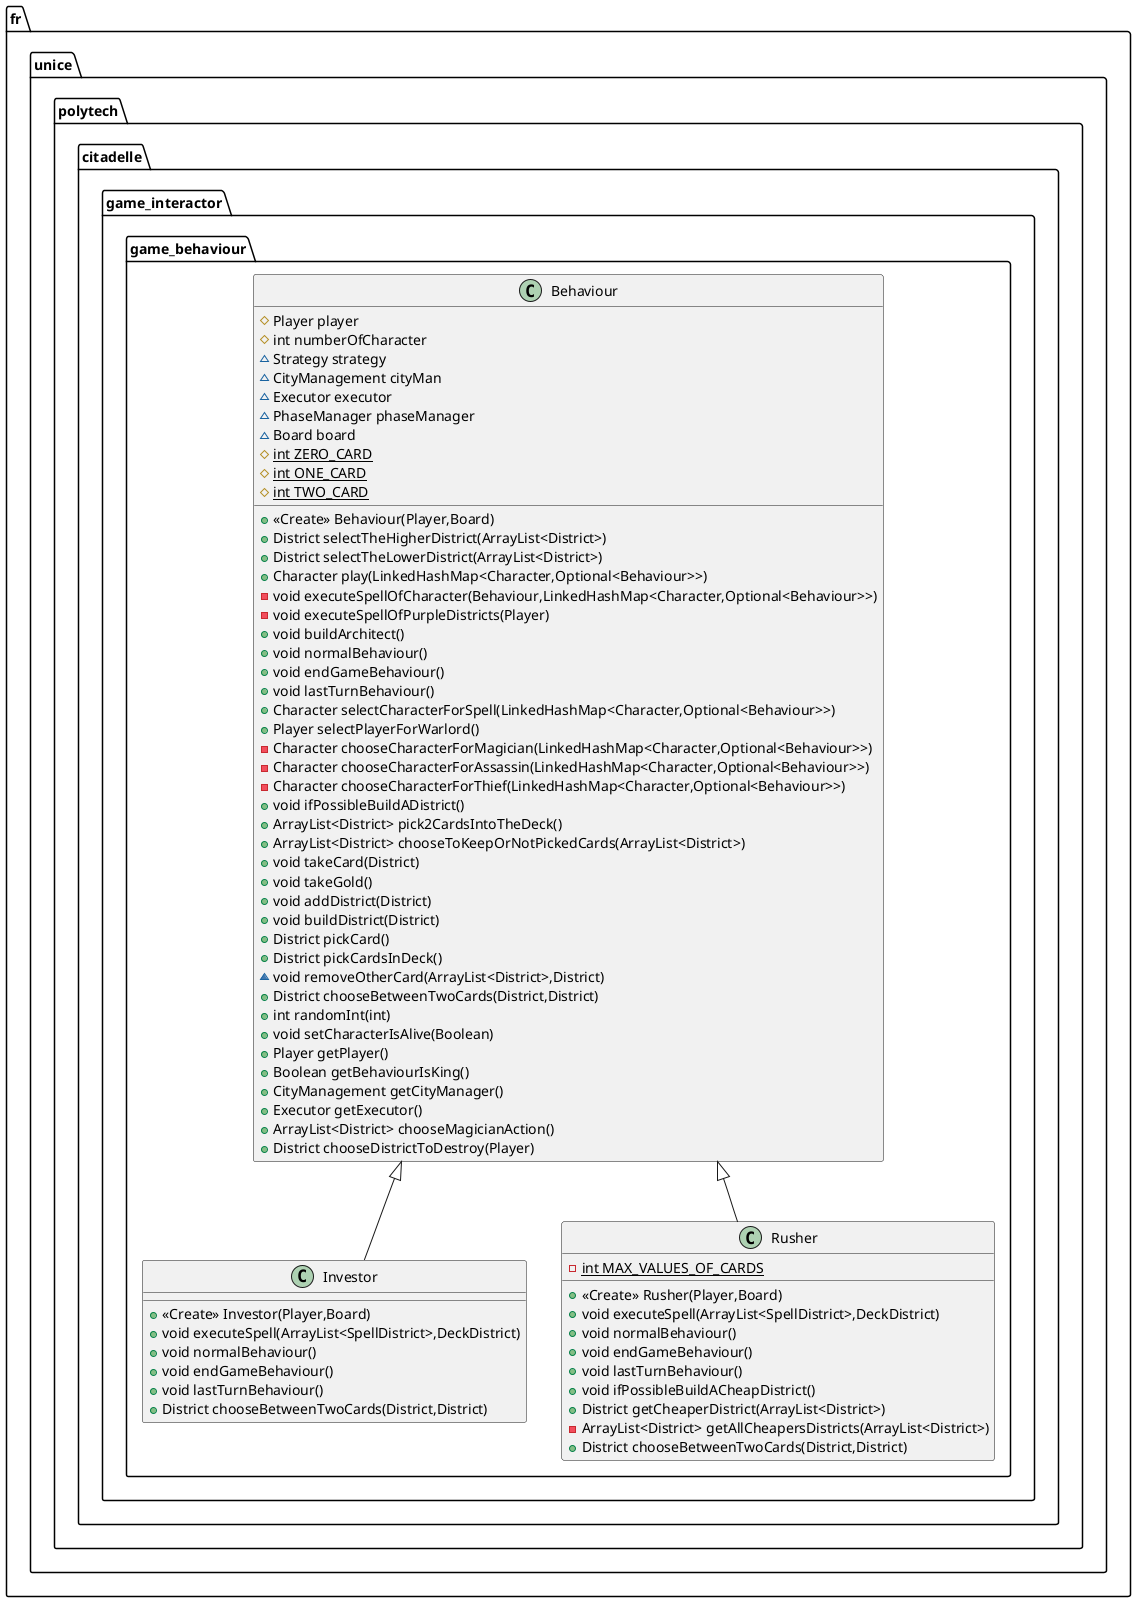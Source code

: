 @startuml
class fr.unice.polytech.citadelle.game_interactor.game_behaviour.Investor {
+ <<Create>> Investor(Player,Board)
+ void executeSpell(ArrayList<SpellDistrict>,DeckDistrict)
+ void normalBehaviour()
+ void endGameBehaviour()
+ void lastTurnBehaviour()
+ District chooseBetweenTwoCards(District,District)
}
class fr.unice.polytech.citadelle.game_interactor.game_behaviour.Behaviour {
# Player player
# int numberOfCharacter
~ Strategy strategy
~ CityManagement cityMan
~ Executor executor
~ PhaseManager phaseManager
~ Board board
# {static} int ZERO_CARD
# {static} int ONE_CARD
# {static} int TWO_CARD
+ <<Create>> Behaviour(Player,Board)
+ District selectTheHigherDistrict(ArrayList<District>)
+ District selectTheLowerDistrict(ArrayList<District>)
+ Character play(LinkedHashMap<Character,Optional<Behaviour>>)
- void executeSpellOfCharacter(Behaviour,LinkedHashMap<Character,Optional<Behaviour>>)
- void executeSpellOfPurpleDistricts(Player)
+ void buildArchitect()
+ void normalBehaviour()
+ void endGameBehaviour()
+ void lastTurnBehaviour()
+ Character selectCharacterForSpell(LinkedHashMap<Character,Optional<Behaviour>>)
+ Player selectPlayerForWarlord()
- Character chooseCharacterForMagician(LinkedHashMap<Character,Optional<Behaviour>>)
- Character chooseCharacterForAssassin(LinkedHashMap<Character,Optional<Behaviour>>)
- Character chooseCharacterForThief(LinkedHashMap<Character,Optional<Behaviour>>)
+ void ifPossibleBuildADistrict()
+ ArrayList<District> pick2CardsIntoTheDeck()
+ ArrayList<District> chooseToKeepOrNotPickedCards(ArrayList<District>)
+ void takeCard(District)
+ void takeGold()
+ void addDistrict(District)
+ void buildDistrict(District)
+ District pickCard()
+ District pickCardsInDeck()
~ void removeOtherCard(ArrayList<District>,District)
+ District chooseBetweenTwoCards(District,District)
+ int randomInt(int)
+ void setCharacterIsAlive(Boolean)
+ Player getPlayer()
+ Boolean getBehaviourIsKing()
+ CityManagement getCityManager()
+ Executor getExecutor()
+ ArrayList<District> chooseMagicianAction()
+ District chooseDistrictToDestroy(Player)
}
class fr.unice.polytech.citadelle.game_interactor.game_behaviour.Rusher {
- {static} int MAX_VALUES_OF_CARDS
+ <<Create>> Rusher(Player,Board)
+ void executeSpell(ArrayList<SpellDistrict>,DeckDistrict)
+ void normalBehaviour()
+ void endGameBehaviour()
+ void lastTurnBehaviour()
+ void ifPossibleBuildACheapDistrict()
+ District getCheaperDistrict(ArrayList<District>)
- ArrayList<District> getAllCheapersDistricts(ArrayList<District>)
+ District chooseBetweenTwoCards(District,District)
}


fr.unice.polytech.citadelle.game_interactor.game_behaviour.Behaviour <|-- fr.unice.polytech.citadelle.game_interactor.game_behaviour.Investor
fr.unice.polytech.citadelle.game_interactor.game_behaviour.Behaviour <|-- fr.unice.polytech.citadelle.game_interactor.game_behaviour.Rusher
@enduml